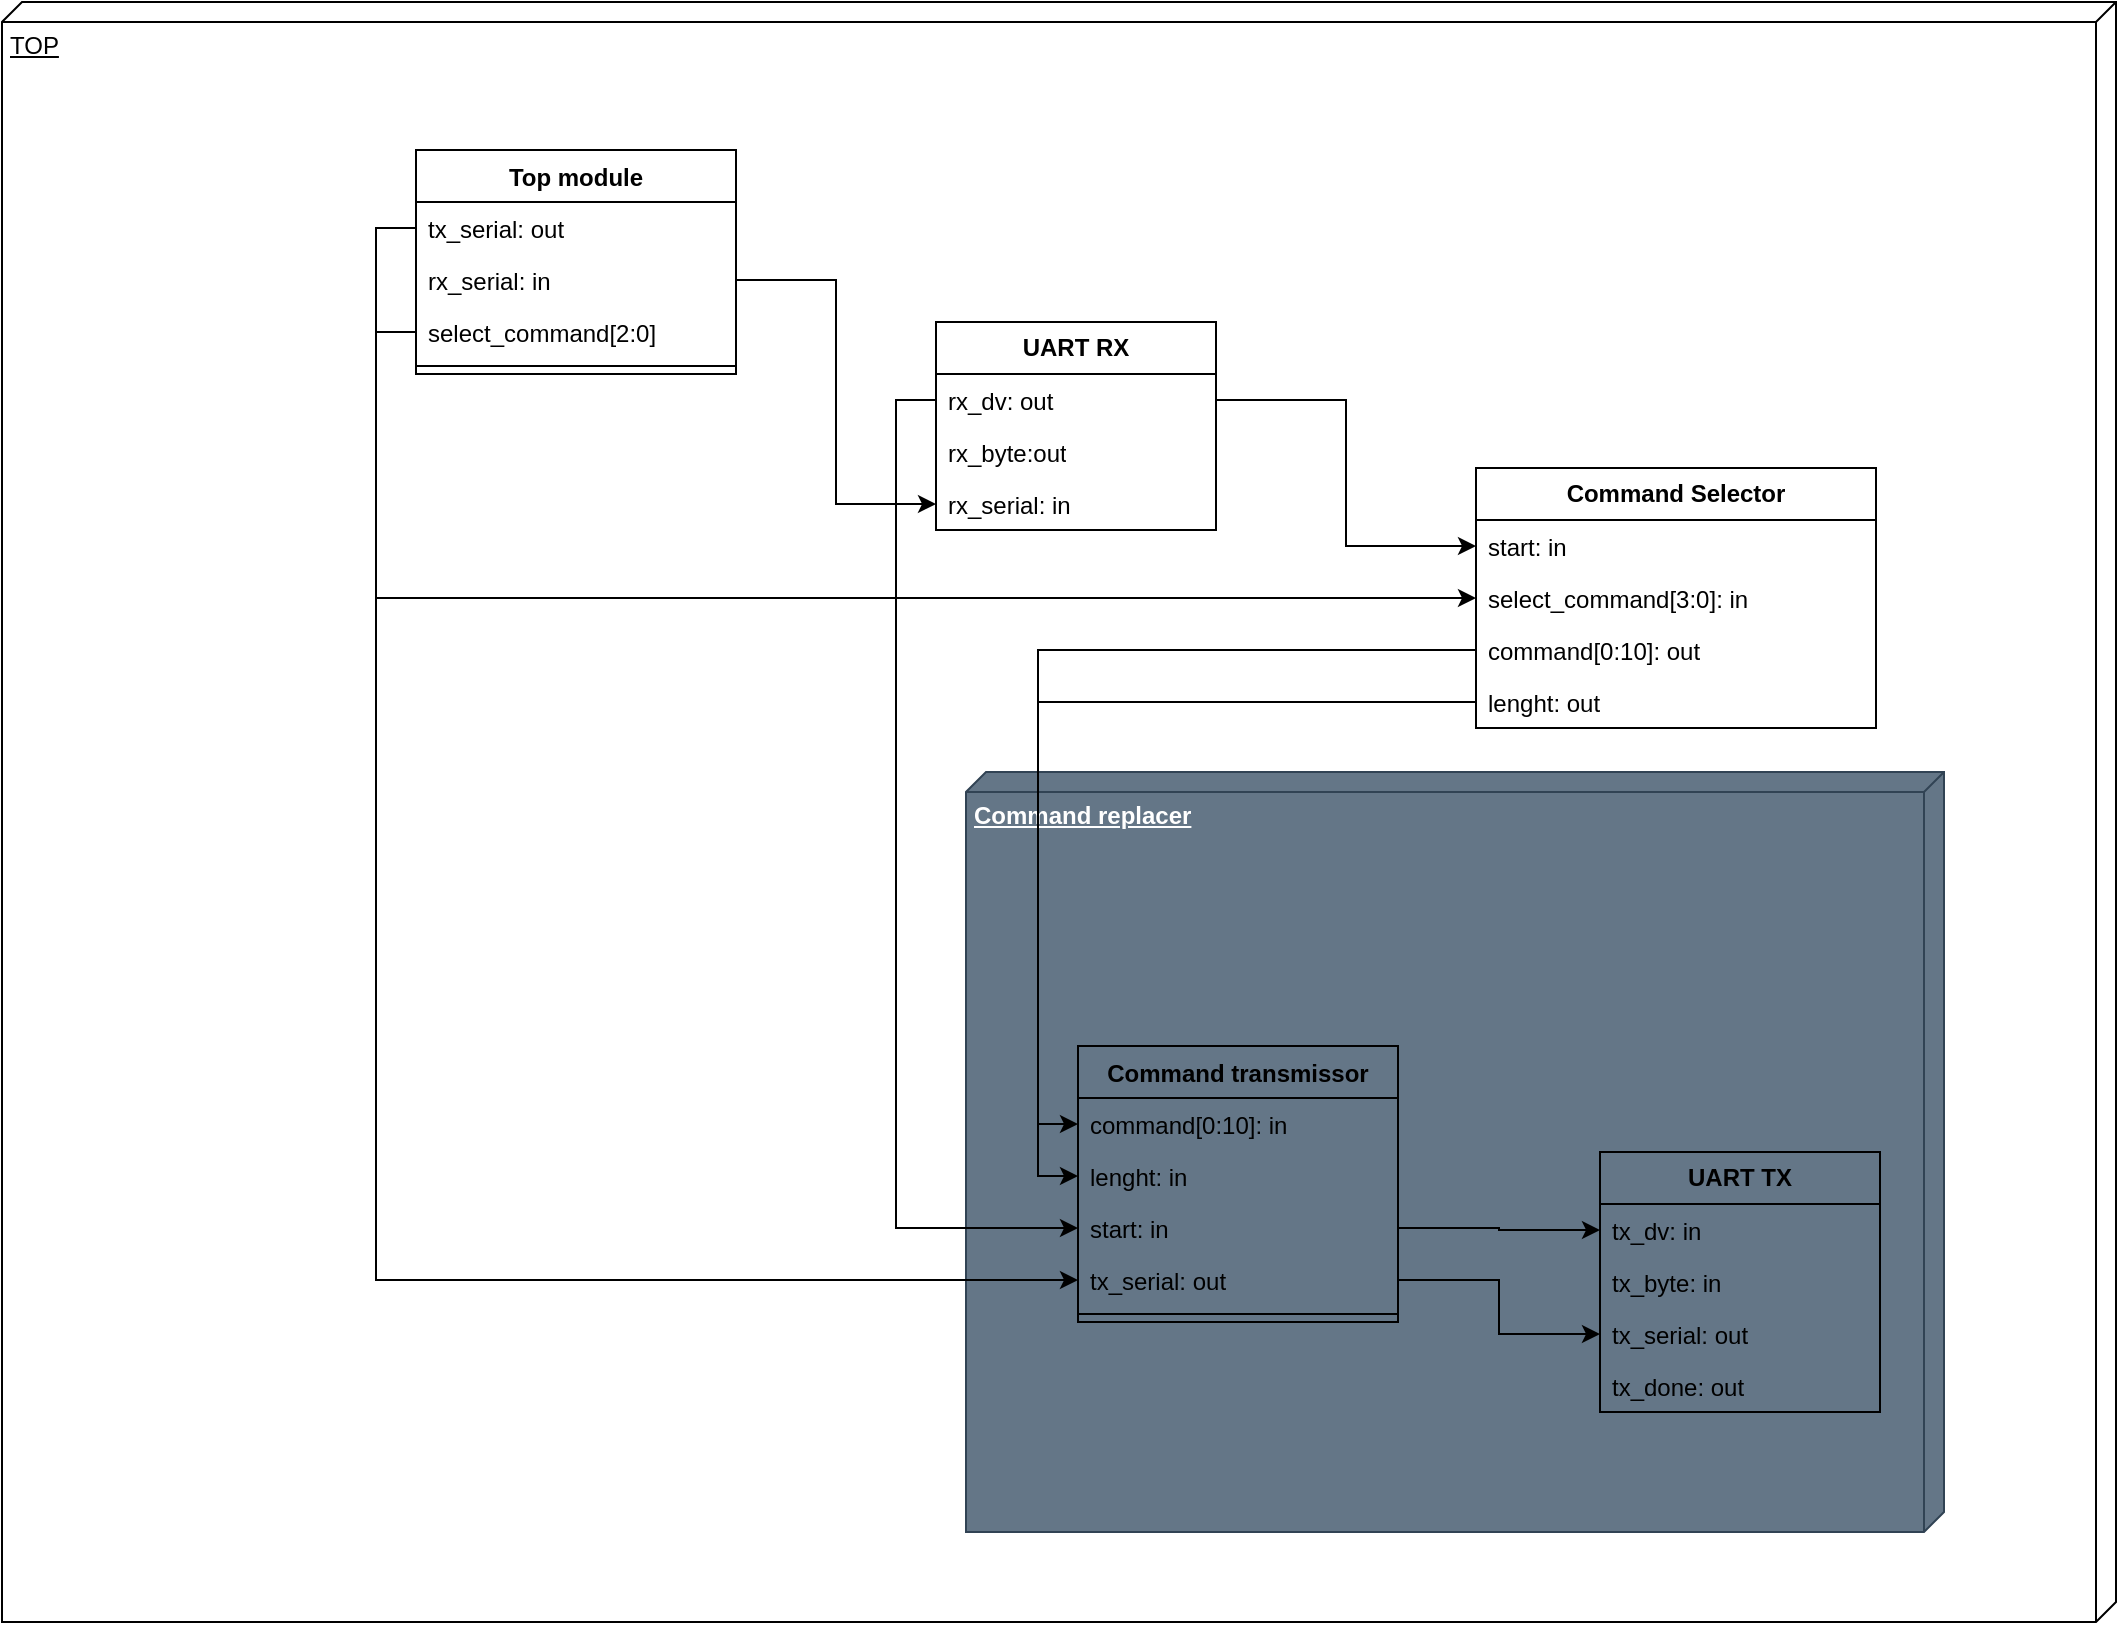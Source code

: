 <mxfile version="24.2.5" type="device">
  <diagram id="C5RBs43oDa-KdzZeNtuy" name="Page-1">
    <mxGraphModel dx="1390" dy="795" grid="1" gridSize="10" guides="1" tooltips="1" connect="1" arrows="1" fold="1" page="1" pageScale="1" pageWidth="827" pageHeight="1169" background="#ffffff" math="0" shadow="0">
      <root>
        <mxCell id="WIyWlLk6GJQsqaUBKTNV-0" />
        <mxCell id="WIyWlLk6GJQsqaUBKTNV-1" parent="WIyWlLk6GJQsqaUBKTNV-0" />
        <mxCell id="amayKDEEgC7S6bJP1GTe-30" value="TOP" style="verticalAlign=top;align=left;spacingTop=8;spacingLeft=2;spacingRight=12;shape=cube;size=10;direction=south;fontStyle=4;html=1;whiteSpace=wrap;labelBackgroundColor=none;" parent="WIyWlLk6GJQsqaUBKTNV-1" vertex="1">
          <mxGeometry x="123" y="130" width="1057" height="810" as="geometry" />
        </mxCell>
        <mxCell id="Hrv3PEc9P5C3Hi4s8Ume-35" value="&lt;b&gt;Command replacer&lt;/b&gt;" style="verticalAlign=top;align=left;spacingTop=8;spacingLeft=2;spacingRight=12;shape=cube;size=10;direction=south;fontStyle=4;html=1;whiteSpace=wrap;fillColor=#647687;fontColor=#ffffff;strokeColor=#314354;" vertex="1" parent="WIyWlLk6GJQsqaUBKTNV-1">
          <mxGeometry x="605" y="515" width="489" height="380" as="geometry" />
        </mxCell>
        <mxCell id="TnwAJ5CPuAc8V0XNkz1D-4" value="Top module" style="swimlane;fontStyle=1;align=center;verticalAlign=top;childLayout=stackLayout;horizontal=1;startSize=26;horizontalStack=0;resizeParent=1;resizeParentMax=0;resizeLast=0;collapsible=1;marginBottom=0;whiteSpace=wrap;html=1;fillColor=none;labelBackgroundColor=none;" parent="WIyWlLk6GJQsqaUBKTNV-1" vertex="1">
          <mxGeometry x="330" y="204" width="160" height="112" as="geometry" />
        </mxCell>
        <mxCell id="TnwAJ5CPuAc8V0XNkz1D-8" value="tx_serial: out" style="text;strokeColor=none;fillColor=none;align=left;verticalAlign=top;spacingLeft=4;spacingRight=4;overflow=hidden;rotatable=0;points=[[0,0.5],[1,0.5]];portConstraint=eastwest;whiteSpace=wrap;html=1;labelBackgroundColor=none;" parent="TnwAJ5CPuAc8V0XNkz1D-4" vertex="1">
          <mxGeometry y="26" width="160" height="26" as="geometry" />
        </mxCell>
        <mxCell id="TnwAJ5CPuAc8V0XNkz1D-5" value="rx_serial: in" style="text;strokeColor=none;fillColor=none;align=left;verticalAlign=top;spacingLeft=4;spacingRight=4;overflow=hidden;rotatable=0;points=[[0,0.5],[1,0.5]];portConstraint=eastwest;whiteSpace=wrap;html=1;labelBackgroundColor=none;" parent="TnwAJ5CPuAc8V0XNkz1D-4" vertex="1">
          <mxGeometry y="52" width="160" height="26" as="geometry" />
        </mxCell>
        <mxCell id="TnwAJ5CPuAc8V0XNkz1D-31" value="select_command[2:0]" style="text;strokeColor=none;fillColor=none;align=left;verticalAlign=top;spacingLeft=4;spacingRight=4;overflow=hidden;rotatable=0;points=[[0,0.5],[1,0.5]];portConstraint=eastwest;whiteSpace=wrap;html=1;labelBackgroundColor=none;" parent="TnwAJ5CPuAc8V0XNkz1D-4" vertex="1">
          <mxGeometry y="78" width="160" height="26" as="geometry" />
        </mxCell>
        <mxCell id="TnwAJ5CPuAc8V0XNkz1D-6" value="" style="line;strokeWidth=1;fillColor=none;align=left;verticalAlign=middle;spacingTop=-1;spacingLeft=3;spacingRight=3;rotatable=0;labelPosition=right;points=[];portConstraint=eastwest;labelBackgroundColor=none;" parent="TnwAJ5CPuAc8V0XNkz1D-4" vertex="1">
          <mxGeometry y="104" width="160" height="8" as="geometry" />
        </mxCell>
        <mxCell id="TnwAJ5CPuAc8V0XNkz1D-13" value="&lt;b&gt;Command Selector&lt;/b&gt;" style="swimlane;fontStyle=0;childLayout=stackLayout;horizontal=1;startSize=26;fillColor=none;horizontalStack=0;resizeParent=1;resizeParentMax=0;resizeLast=0;collapsible=1;marginBottom=0;whiteSpace=wrap;html=1;labelBackgroundColor=none;" parent="WIyWlLk6GJQsqaUBKTNV-1" vertex="1">
          <mxGeometry x="860" y="363" width="200" height="130" as="geometry">
            <mxRectangle x="160" y="440" width="160" height="30" as="alternateBounds" />
          </mxGeometry>
        </mxCell>
        <mxCell id="TnwAJ5CPuAc8V0XNkz1D-14" value="start: in" style="text;strokeColor=none;fillColor=none;align=left;verticalAlign=top;spacingLeft=4;spacingRight=4;overflow=hidden;rotatable=0;points=[[0,0.5],[1,0.5]];portConstraint=eastwest;whiteSpace=wrap;html=1;labelBackgroundColor=none;" parent="TnwAJ5CPuAc8V0XNkz1D-13" vertex="1">
          <mxGeometry y="26" width="200" height="26" as="geometry" />
        </mxCell>
        <mxCell id="TnwAJ5CPuAc8V0XNkz1D-15" value="select_command[&lt;span style=&quot;background-color: initial;&quot;&gt;3:0]: in&lt;/span&gt;" style="text;strokeColor=none;fillColor=none;align=left;verticalAlign=top;spacingLeft=4;spacingRight=4;overflow=hidden;rotatable=0;points=[[0,0.5],[1,0.5]];portConstraint=eastwest;whiteSpace=wrap;html=1;labelBackgroundColor=none;" parent="TnwAJ5CPuAc8V0XNkz1D-13" vertex="1">
          <mxGeometry y="52" width="200" height="26" as="geometry" />
        </mxCell>
        <mxCell id="TnwAJ5CPuAc8V0XNkz1D-19" value="command[0:10]: out" style="text;strokeColor=none;fillColor=none;align=left;verticalAlign=top;spacingLeft=4;spacingRight=4;overflow=hidden;rotatable=0;points=[[0,0.5],[1,0.5]];portConstraint=eastwest;whiteSpace=wrap;html=1;labelBackgroundColor=none;" parent="TnwAJ5CPuAc8V0XNkz1D-13" vertex="1">
          <mxGeometry y="78" width="200" height="26" as="geometry" />
        </mxCell>
        <mxCell id="TnwAJ5CPuAc8V0XNkz1D-20" value="lenght: out" style="text;strokeColor=none;fillColor=none;align=left;verticalAlign=top;spacingLeft=4;spacingRight=4;overflow=hidden;rotatable=0;points=[[0,0.5],[1,0.5]];portConstraint=eastwest;whiteSpace=wrap;html=1;labelBackgroundColor=none;" parent="TnwAJ5CPuAc8V0XNkz1D-13" vertex="1">
          <mxGeometry y="104" width="200" height="26" as="geometry" />
        </mxCell>
        <mxCell id="TnwAJ5CPuAc8V0XNkz1D-26" value="Command transmissor" style="swimlane;fontStyle=1;align=center;verticalAlign=top;childLayout=stackLayout;horizontal=1;startSize=26;horizontalStack=0;resizeParent=1;resizeParentMax=0;resizeLast=0;collapsible=1;marginBottom=0;whiteSpace=wrap;html=1;fillColor=none;labelBackgroundColor=none;" parent="WIyWlLk6GJQsqaUBKTNV-1" vertex="1">
          <mxGeometry x="661" y="652" width="160" height="138" as="geometry" />
        </mxCell>
        <mxCell id="TnwAJ5CPuAc8V0XNkz1D-27" value="command[0:10]: in" style="text;strokeColor=none;fillColor=none;align=left;verticalAlign=top;spacingLeft=4;spacingRight=4;overflow=hidden;rotatable=0;points=[[0,0.5],[1,0.5]];portConstraint=eastwest;whiteSpace=wrap;html=1;labelBackgroundColor=none;" parent="TnwAJ5CPuAc8V0XNkz1D-26" vertex="1">
          <mxGeometry y="26" width="160" height="26" as="geometry" />
        </mxCell>
        <mxCell id="TnwAJ5CPuAc8V0XNkz1D-35" value="lenght: in" style="text;strokeColor=none;fillColor=none;align=left;verticalAlign=top;spacingLeft=4;spacingRight=4;overflow=hidden;rotatable=0;points=[[0,0.5],[1,0.5]];portConstraint=eastwest;whiteSpace=wrap;html=1;labelBackgroundColor=none;" parent="TnwAJ5CPuAc8V0XNkz1D-26" vertex="1">
          <mxGeometry y="52" width="160" height="26" as="geometry" />
        </mxCell>
        <mxCell id="TnwAJ5CPuAc8V0XNkz1D-36" value="start: in" style="text;strokeColor=none;fillColor=none;align=left;verticalAlign=top;spacingLeft=4;spacingRight=4;overflow=hidden;rotatable=0;points=[[0,0.5],[1,0.5]];portConstraint=eastwest;whiteSpace=wrap;html=1;labelBackgroundColor=none;" parent="TnwAJ5CPuAc8V0XNkz1D-26" vertex="1">
          <mxGeometry y="78" width="160" height="26" as="geometry" />
        </mxCell>
        <mxCell id="TnwAJ5CPuAc8V0XNkz1D-38" value="tx_serial: out" style="text;strokeColor=none;fillColor=none;align=left;verticalAlign=top;spacingLeft=4;spacingRight=4;overflow=hidden;rotatable=0;points=[[0,0.5],[1,0.5]];portConstraint=eastwest;whiteSpace=wrap;html=1;labelBackgroundColor=none;" parent="TnwAJ5CPuAc8V0XNkz1D-26" vertex="1">
          <mxGeometry y="104" width="160" height="26" as="geometry" />
        </mxCell>
        <mxCell id="TnwAJ5CPuAc8V0XNkz1D-28" value="" style="line;strokeWidth=1;fillColor=none;align=left;verticalAlign=middle;spacingTop=-1;spacingLeft=3;spacingRight=3;rotatable=0;labelPosition=right;points=[];portConstraint=eastwest;labelBackgroundColor=none;" parent="TnwAJ5CPuAc8V0XNkz1D-26" vertex="1">
          <mxGeometry y="130" width="160" height="8" as="geometry" />
        </mxCell>
        <mxCell id="Hrv3PEc9P5C3Hi4s8Ume-5" value="&lt;b&gt;UART TX&lt;/b&gt;" style="swimlane;fontStyle=0;childLayout=stackLayout;horizontal=1;startSize=26;fillColor=none;horizontalStack=0;resizeParent=1;resizeParentMax=0;resizeLast=0;collapsible=1;marginBottom=0;whiteSpace=wrap;html=1;labelBackgroundColor=none;" vertex="1" parent="WIyWlLk6GJQsqaUBKTNV-1">
          <mxGeometry x="922" y="705" width="140" height="130" as="geometry" />
        </mxCell>
        <mxCell id="Hrv3PEc9P5C3Hi4s8Ume-6" value="tx_dv: in" style="text;strokeColor=none;fillColor=none;align=left;verticalAlign=top;spacingLeft=4;spacingRight=4;overflow=hidden;rotatable=0;points=[[0,0.5],[1,0.5]];portConstraint=eastwest;whiteSpace=wrap;html=1;labelBackgroundColor=none;" vertex="1" parent="Hrv3PEc9P5C3Hi4s8Ume-5">
          <mxGeometry y="26" width="140" height="26" as="geometry" />
        </mxCell>
        <mxCell id="Hrv3PEc9P5C3Hi4s8Ume-7" value="tx_byte: in" style="text;strokeColor=none;fillColor=none;align=left;verticalAlign=top;spacingLeft=4;spacingRight=4;overflow=hidden;rotatable=0;points=[[0,0.5],[1,0.5]];portConstraint=eastwest;whiteSpace=wrap;html=1;labelBackgroundColor=none;" vertex="1" parent="Hrv3PEc9P5C3Hi4s8Ume-5">
          <mxGeometry y="52" width="140" height="26" as="geometry" />
        </mxCell>
        <mxCell id="Hrv3PEc9P5C3Hi4s8Ume-8" value="tx_serial: out" style="text;strokeColor=none;fillColor=none;align=left;verticalAlign=top;spacingLeft=4;spacingRight=4;overflow=hidden;rotatable=0;points=[[0,0.5],[1,0.5]];portConstraint=eastwest;whiteSpace=wrap;html=1;labelBackgroundColor=none;" vertex="1" parent="Hrv3PEc9P5C3Hi4s8Ume-5">
          <mxGeometry y="78" width="140" height="26" as="geometry" />
        </mxCell>
        <mxCell id="Hrv3PEc9P5C3Hi4s8Ume-9" value="tx_done: out" style="text;strokeColor=none;fillColor=none;align=left;verticalAlign=top;spacingLeft=4;spacingRight=4;overflow=hidden;rotatable=0;points=[[0,0.5],[1,0.5]];portConstraint=eastwest;whiteSpace=wrap;html=1;labelBackgroundColor=none;" vertex="1" parent="Hrv3PEc9P5C3Hi4s8Ume-5">
          <mxGeometry y="104" width="140" height="26" as="geometry" />
        </mxCell>
        <mxCell id="Hrv3PEc9P5C3Hi4s8Ume-11" value="&lt;b&gt;UART RX&lt;/b&gt;" style="swimlane;fontStyle=0;childLayout=stackLayout;horizontal=1;startSize=26;fillColor=none;horizontalStack=0;resizeParent=1;resizeParentMax=0;resizeLast=0;collapsible=1;marginBottom=0;whiteSpace=wrap;html=1;labelBackgroundColor=none;" vertex="1" parent="WIyWlLk6GJQsqaUBKTNV-1">
          <mxGeometry x="590" y="290" width="140" height="104" as="geometry" />
        </mxCell>
        <mxCell id="Hrv3PEc9P5C3Hi4s8Ume-12" value="rx_dv: out" style="text;strokeColor=none;fillColor=none;align=left;verticalAlign=top;spacingLeft=4;spacingRight=4;overflow=hidden;rotatable=0;points=[[0,0.5],[1,0.5]];portConstraint=eastwest;whiteSpace=wrap;html=1;labelBackgroundColor=none;" vertex="1" parent="Hrv3PEc9P5C3Hi4s8Ume-11">
          <mxGeometry y="26" width="140" height="26" as="geometry" />
        </mxCell>
        <mxCell id="Hrv3PEc9P5C3Hi4s8Ume-13" value="rx_byte:out" style="text;strokeColor=none;fillColor=none;align=left;verticalAlign=top;spacingLeft=4;spacingRight=4;overflow=hidden;rotatable=0;points=[[0,0.5],[1,0.5]];portConstraint=eastwest;whiteSpace=wrap;html=1;labelBackgroundColor=none;" vertex="1" parent="Hrv3PEc9P5C3Hi4s8Ume-11">
          <mxGeometry y="52" width="140" height="26" as="geometry" />
        </mxCell>
        <mxCell id="Hrv3PEc9P5C3Hi4s8Ume-14" value="rx_serial: in" style="text;strokeColor=none;fillColor=none;align=left;verticalAlign=top;spacingLeft=4;spacingRight=4;overflow=hidden;rotatable=0;points=[[0,0.5],[1,0.5]];portConstraint=eastwest;whiteSpace=wrap;html=1;labelBackgroundColor=none;" vertex="1" parent="Hrv3PEc9P5C3Hi4s8Ume-11">
          <mxGeometry y="78" width="140" height="26" as="geometry" />
        </mxCell>
        <mxCell id="Hrv3PEc9P5C3Hi4s8Ume-17" style="edgeStyle=orthogonalEdgeStyle;rounded=0;orthogonalLoop=1;jettySize=auto;html=1;exitX=1;exitY=0.5;exitDx=0;exitDy=0;" edge="1" parent="WIyWlLk6GJQsqaUBKTNV-1" source="TnwAJ5CPuAc8V0XNkz1D-38" target="Hrv3PEc9P5C3Hi4s8Ume-8">
          <mxGeometry relative="1" as="geometry" />
        </mxCell>
        <mxCell id="Hrv3PEc9P5C3Hi4s8Ume-18" style="edgeStyle=orthogonalEdgeStyle;rounded=0;orthogonalLoop=1;jettySize=auto;html=1;exitX=1;exitY=0.5;exitDx=0;exitDy=0;" edge="1" parent="WIyWlLk6GJQsqaUBKTNV-1" source="TnwAJ5CPuAc8V0XNkz1D-36" target="Hrv3PEc9P5C3Hi4s8Ume-6">
          <mxGeometry relative="1" as="geometry" />
        </mxCell>
        <mxCell id="Hrv3PEc9P5C3Hi4s8Ume-25" style="edgeStyle=orthogonalEdgeStyle;rounded=0;orthogonalLoop=1;jettySize=auto;html=1;exitX=1;exitY=0.5;exitDx=0;exitDy=0;entryX=0;entryY=0.5;entryDx=0;entryDy=0;" edge="1" parent="WIyWlLk6GJQsqaUBKTNV-1" source="TnwAJ5CPuAc8V0XNkz1D-5" target="Hrv3PEc9P5C3Hi4s8Ume-14">
          <mxGeometry relative="1" as="geometry" />
        </mxCell>
        <mxCell id="Hrv3PEc9P5C3Hi4s8Ume-27" style="edgeStyle=orthogonalEdgeStyle;rounded=0;orthogonalLoop=1;jettySize=auto;html=1;" edge="1" parent="WIyWlLk6GJQsqaUBKTNV-1" source="Hrv3PEc9P5C3Hi4s8Ume-12" target="TnwAJ5CPuAc8V0XNkz1D-14">
          <mxGeometry relative="1" as="geometry" />
        </mxCell>
        <mxCell id="Hrv3PEc9P5C3Hi4s8Ume-29" style="edgeStyle=orthogonalEdgeStyle;rounded=0;orthogonalLoop=1;jettySize=auto;html=1;exitX=0;exitY=0.5;exitDx=0;exitDy=0;entryX=0;entryY=0.5;entryDx=0;entryDy=0;" edge="1" parent="WIyWlLk6GJQsqaUBKTNV-1" source="TnwAJ5CPuAc8V0XNkz1D-8" target="TnwAJ5CPuAc8V0XNkz1D-38">
          <mxGeometry relative="1" as="geometry" />
        </mxCell>
        <mxCell id="Hrv3PEc9P5C3Hi4s8Ume-31" style="edgeStyle=orthogonalEdgeStyle;rounded=0;orthogonalLoop=1;jettySize=auto;html=1;exitX=0;exitY=0.5;exitDx=0;exitDy=0;" edge="1" parent="WIyWlLk6GJQsqaUBKTNV-1" source="TnwAJ5CPuAc8V0XNkz1D-31" target="TnwAJ5CPuAc8V0XNkz1D-15">
          <mxGeometry relative="1" as="geometry" />
        </mxCell>
        <mxCell id="Hrv3PEc9P5C3Hi4s8Ume-32" style="edgeStyle=orthogonalEdgeStyle;rounded=0;orthogonalLoop=1;jettySize=auto;html=1;exitX=0;exitY=0.5;exitDx=0;exitDy=0;entryX=0;entryY=0.5;entryDx=0;entryDy=0;" edge="1" parent="WIyWlLk6GJQsqaUBKTNV-1" source="TnwAJ5CPuAc8V0XNkz1D-19" target="TnwAJ5CPuAc8V0XNkz1D-27">
          <mxGeometry relative="1" as="geometry" />
        </mxCell>
        <mxCell id="Hrv3PEc9P5C3Hi4s8Ume-33" style="edgeStyle=orthogonalEdgeStyle;rounded=0;orthogonalLoop=1;jettySize=auto;html=1;exitX=0;exitY=0.5;exitDx=0;exitDy=0;" edge="1" parent="WIyWlLk6GJQsqaUBKTNV-1" source="Hrv3PEc9P5C3Hi4s8Ume-12" target="TnwAJ5CPuAc8V0XNkz1D-36">
          <mxGeometry relative="1" as="geometry" />
        </mxCell>
        <mxCell id="Hrv3PEc9P5C3Hi4s8Ume-34" style="edgeStyle=orthogonalEdgeStyle;rounded=0;orthogonalLoop=1;jettySize=auto;html=1;exitX=0;exitY=0.5;exitDx=0;exitDy=0;entryX=0;entryY=0.5;entryDx=0;entryDy=0;" edge="1" parent="WIyWlLk6GJQsqaUBKTNV-1" source="TnwAJ5CPuAc8V0XNkz1D-20" target="TnwAJ5CPuAc8V0XNkz1D-35">
          <mxGeometry relative="1" as="geometry" />
        </mxCell>
      </root>
    </mxGraphModel>
  </diagram>
</mxfile>
